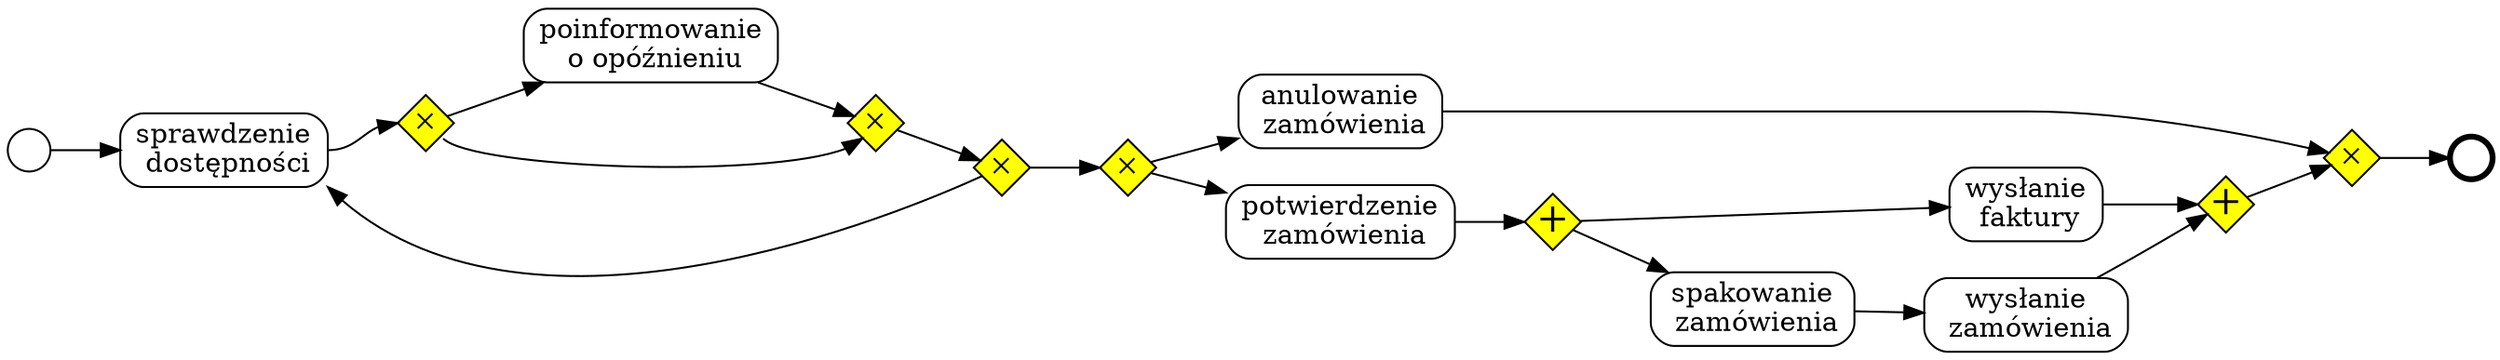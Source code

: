 digraph G {
  rankdir=LR;
  ordering=out;
  subgraph place {
    node [shape=circle,fixedsize=true,label="",height=.3,width=.3];
    in;
    out[penwidth=3];
  }
  subgraph xorgate {
    node [shape=diamond,fixedsize=true,width=.4,height=.4,label=<&#x2715;>,fontsize=12,style=filled,fillcolor=yellow]
    x1; x2; x4;o1; o2;
  }
  subgraph andgate {
    node [shape=diamond,fixedsize=true,width=.4,height=.4 label=<&#43;>,fontsize=20,style=filled,fillcolor=yellow]
    a1; a2;
  }
  subgraph optgate {
    node [shape=diamond,fixedsize=true,width=.4,height=.4,label=<&#9711;>,fontsize=12,style=filled,fillcolor=yellow]
  }
  subgraph transitions {
    node [shape=Mrecord,height=0.4,width=.65];
    a[label="sprawdzenie\n dostępności"]; 
    b[label="poinformowanie\n o opóźnieniu"]; 
    c[label="anulowanie\n zamówienia"]; 
    d[label="potwierdzenie\n zamówienia"]; 
    e[label="wysłanie\n faktury"]; 
    f[label="spakowanie\n zamówienia"]; 
    g[label="wysłanie\n zamówienia"];
  }
  subgraph skip {
    node [shape=rect,label="",height=0.4,width=.4,style=filled,fillcolor=black];
  }

  # align horizontally
  {edge [weight=1]; a;b}

  in->a;
  o1->b
  b->o2;
  o1:se->o2:sw;
  o2->x4
  x4->x1;
  a:e->o1:w;
  x4->a:se;
  x1->c->x2;
  x1->d->a1;
  a2->x2;
  a1->e->a2;
  a1->f->g->a2
  x2->out;
  # align vertically
  {rank=same; d;c}
}